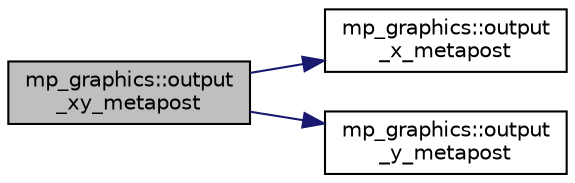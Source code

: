 digraph "mp_graphics::output_xy_metapost"
{
  edge [fontname="Helvetica",fontsize="10",labelfontname="Helvetica",labelfontsize="10"];
  node [fontname="Helvetica",fontsize="10",shape=record];
  rankdir="LR";
  Node4521 [label="mp_graphics::output\l_xy_metapost",height=0.2,width=0.4,color="black", fillcolor="grey75", style="filled", fontcolor="black"];
  Node4521 -> Node4522 [color="midnightblue",fontsize="10",style="solid",fontname="Helvetica"];
  Node4522 [label="mp_graphics::output\l_x_metapost",height=0.2,width=0.4,color="black", fillcolor="white", style="filled",URL="$da/d2c/classmp__graphics.html#aee38beb59e940946cbb575cde90b9cfe"];
  Node4521 -> Node4523 [color="midnightblue",fontsize="10",style="solid",fontname="Helvetica"];
  Node4523 [label="mp_graphics::output\l_y_metapost",height=0.2,width=0.4,color="black", fillcolor="white", style="filled",URL="$da/d2c/classmp__graphics.html#a41c9d8463dc57fa97bb9a1e0577980b6"];
}
